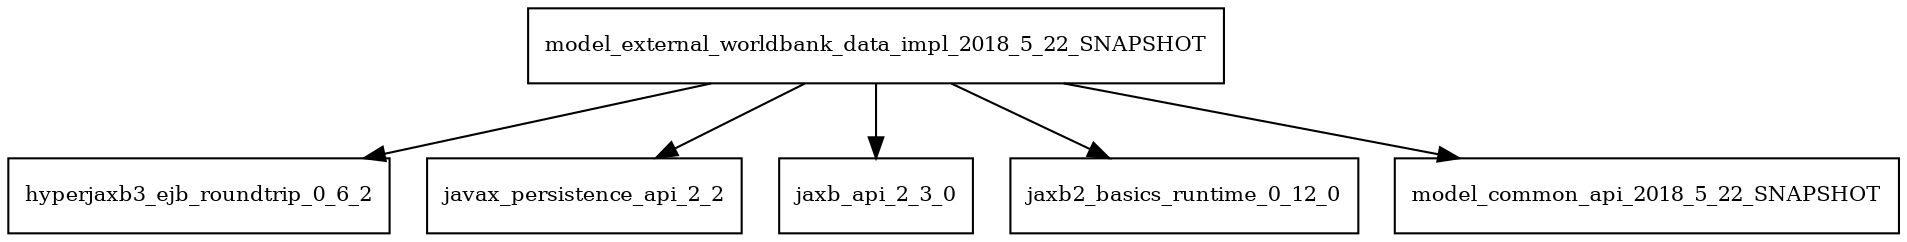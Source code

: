 digraph model_external_worldbank_data_impl_2018_5_22_SNAPSHOT_dependencies {
  node [shape = box, fontsize=10.0];
  model_external_worldbank_data_impl_2018_5_22_SNAPSHOT -> hyperjaxb3_ejb_roundtrip_0_6_2;
  model_external_worldbank_data_impl_2018_5_22_SNAPSHOT -> javax_persistence_api_2_2;
  model_external_worldbank_data_impl_2018_5_22_SNAPSHOT -> jaxb_api_2_3_0;
  model_external_worldbank_data_impl_2018_5_22_SNAPSHOT -> jaxb2_basics_runtime_0_12_0;
  model_external_worldbank_data_impl_2018_5_22_SNAPSHOT -> model_common_api_2018_5_22_SNAPSHOT;
}
